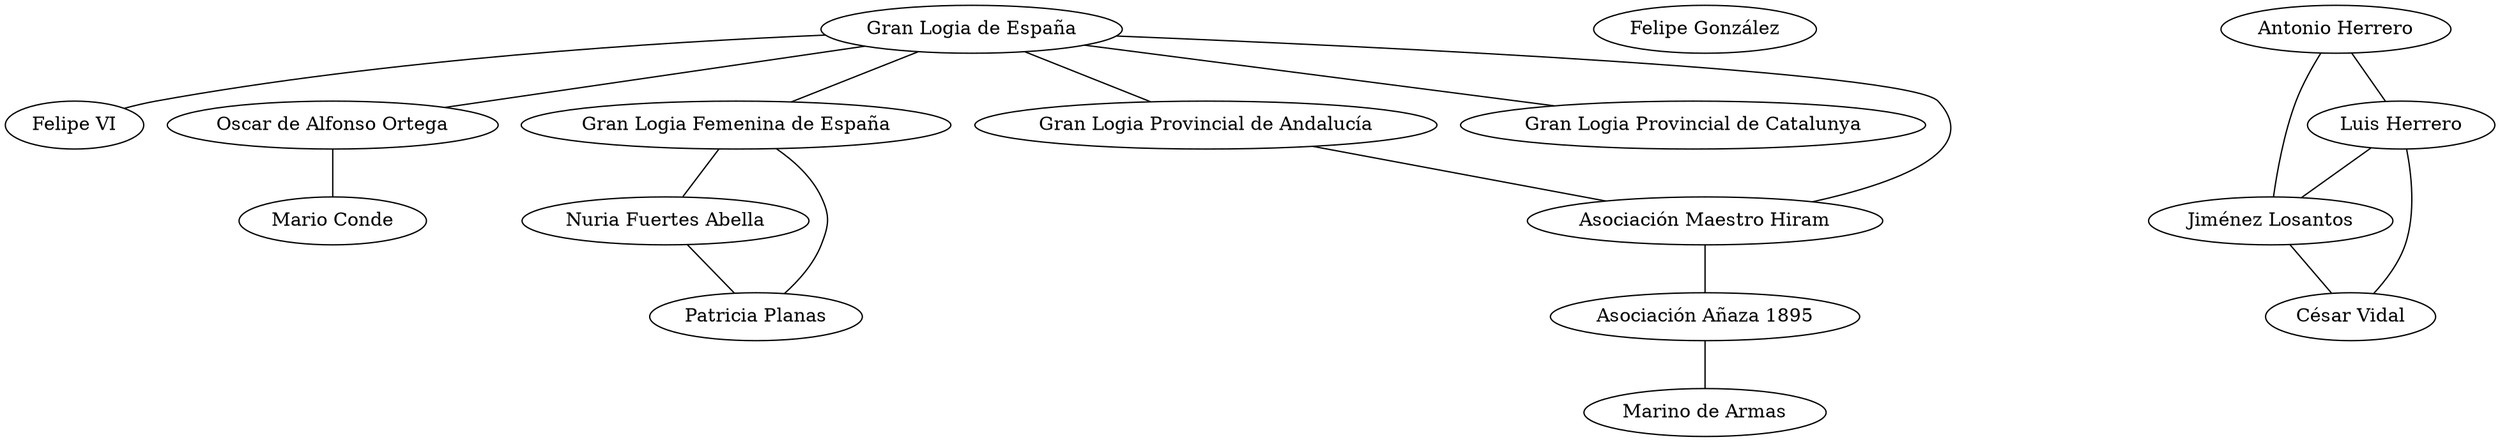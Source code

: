 graph spain {
    subgraph aristocrats {
        fvi1 [
            label="Felipe VI",
            full="Felipe Juan Pablo Alfonso de Todos los Santos de Borbón y Grecia",
            link="https://en.wikipedia.org/wiki/Felipe_VI",
        ];
    };

    subgraph politicians {
        style=filled;
        color=lightgrey;
        fgm1 [
            label="Felipe González",
            full="Felipe González Márquez",
            link="https://es.wikipedia.org/wiki/Felipe_Gonz%C3%A1lez",
        ];
    };

    subgraph bankers {
        macc1 [
            label="Mario Conde",
            full="Mario Antonio Conde Conde",
            link="https://es.wikipedia.org/wiki/Mario_Conde",
        ];
    };

    subgraph journalists {
        ahl1 [
            label="Antonio Herrero",
            full="Antonio Herrero Lima",
            link="https://es.wikipedia.org/wiki/Antonio_Herrero",
        ];
        lfha1 [
            label="Luis Herrero",
            full="Luis Francisco Herrero-Tejedor Algar",
            link="https://es.wikipedia.org/wiki/Luis_Herrero",
        ];
        fjl1 [
            label="Jiménez Losantos",
            full="Federico Jorge Jiménez Losantos",
            link="https://es.wikipedia.org/wiki/Federico_Jim%C3%A9nez_Losantos",
        ];
        cvm1 [
            label="César Vidal",
            full="César Vidal Manzanares",
            link="https://en.wikipedia.org/wiki/C%C3%A9sar_Vidal_Manzanares",
        ];

        ahl1 -- lfha1;
        ahl1 -- fjl1;
        lfha1 -- fjl1;
        fjl1 -- cvm1;
        lfha1 -- cvm1;
    }

    subgraph leaders {
        odao1 [
            label="Oscar de Alfonso",
            label="Oscar de Alfonso Ortega",
            link="https://www.facebook.com/oscar.dealfonsoortega",
        ];
        nfa1 [
            label="Nuria Fuertes Abella",
            full="Nuria Fuertes Abella",
            link="https://www.facebook.com/nuria.fuertesabella",
        ];
        mdab1 [
            label="Marino de Armas",
            full="Marino de Armas Benitez",
            link="https://www.facebook.com/marino.dearmasbenitez",
        ];
        ppr1 [
            label="Patricia Planas",
            full="Patricia Planas Rufino",
            link="https://www.facebook.com/patricia.planasrufino",
        ];

        nfa1 -- ppr1;
    };

    subgraph organizations {
        glde1 [
            label="Gran Logia de España",
            full="Gran Logia de España",
            link="https://gle.org",
        ];
        glfe1 [
            label="Gran Logia Femenina de España",
            full="Gran Logia Femenina de España",
            link="https://glfe.org",
        ];
        glpa1 [
            label="Gran Logia Provincial de Andalucía",
            full="Gran Logia Provincial de Andalucía",
            link="https://glpa.es",
        ];
        glpc1 [
            label="Gran Logia Provincial de Catalunya",
            full="Gran Logia Provincial de Catalunya",
            link="https://granlogiacatalunya.com",
        ];
        amh1 [
            label="Asociación Maestro Hiram",
            full="Asociación Maestro Hiram",
            link="https://asociacionmaestrohiram.wordpress.com",
        ];
        ana1 [
            label="Asociación Añaza 1895",
            full="Asociación Nacional Añaza 1895",
            link="http://anaza1895.blogspot.com",
        ];

        glde1 -- glfe1;
        glde1 -- glpc1;
        glde1 -- glpa1;
        glde1 -- amh1;
        glpa1 -- amh1;
        amh1 -- ana1;
    };

    glde1 -- fvi1;
    glde1 -- odao1;
    glfe1 -- nfa1;
    glfe1 -- ppr1;
    ana1 -- mdab1;
    odao1 -- macc1;
}
